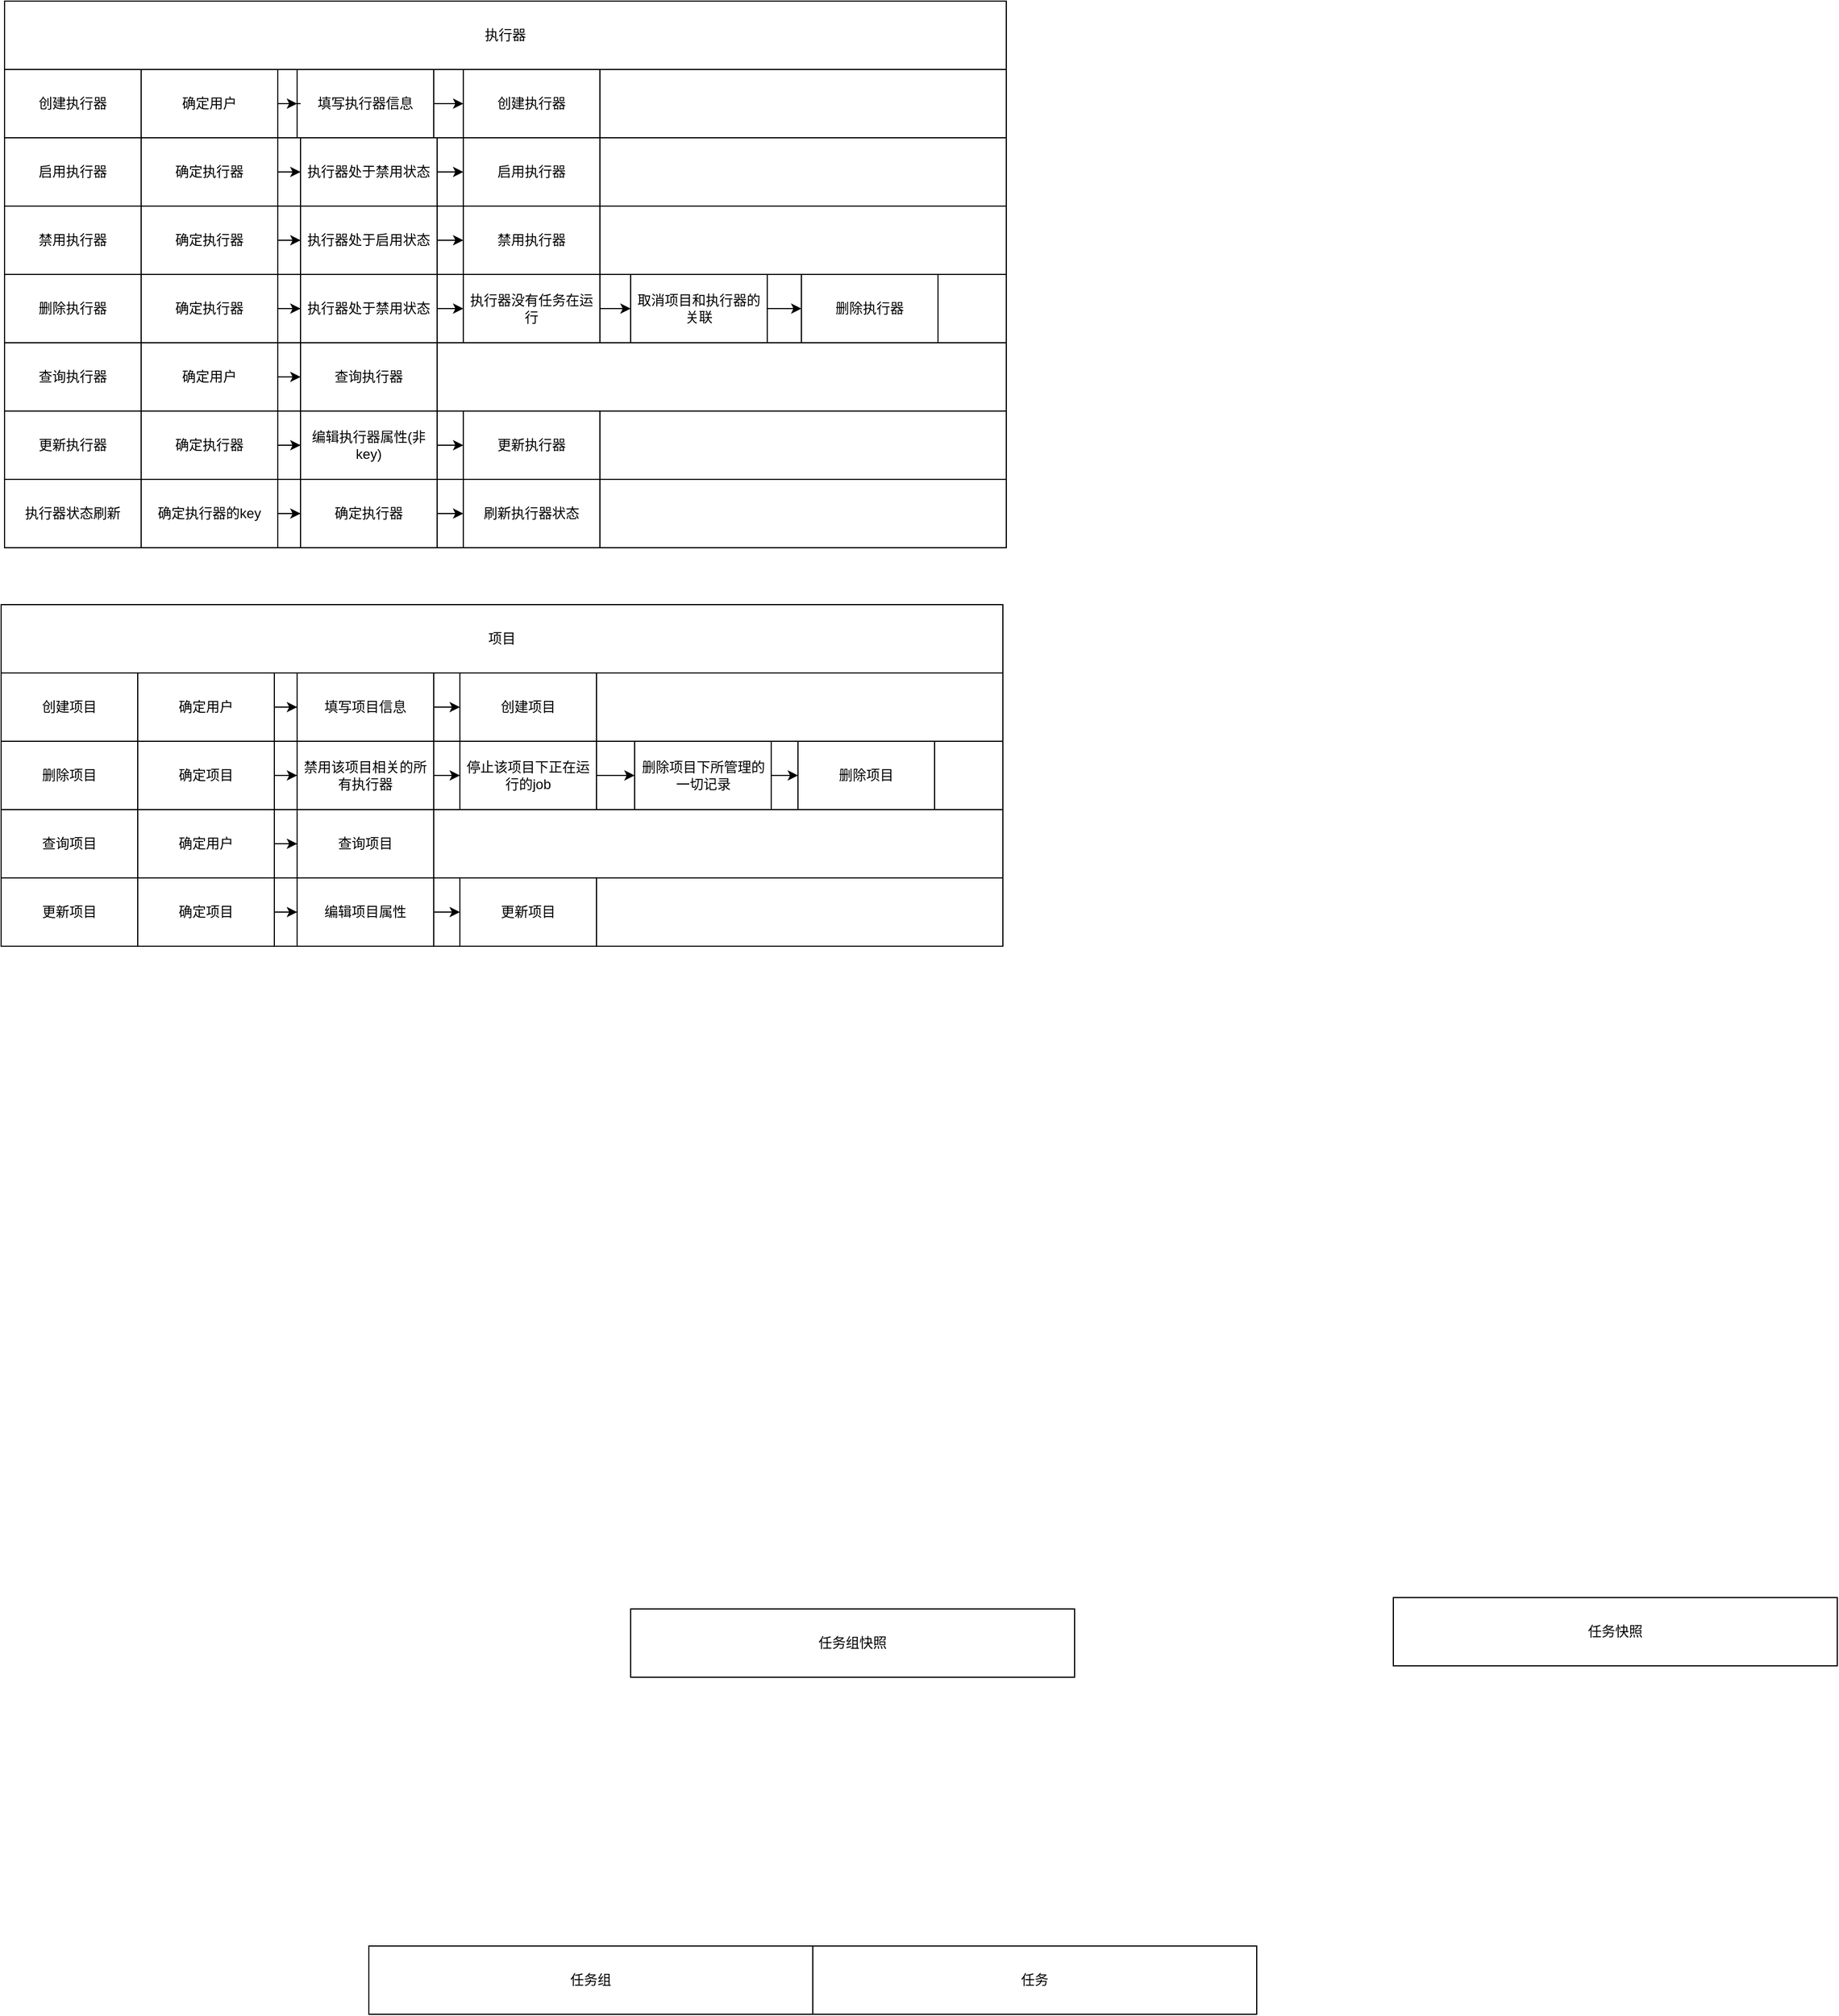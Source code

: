 <mxfile pages="1" version="11.2.5" type="github"><diagram id="QJy8FBquUg6471CI0mbo" name="Page-1"><mxGraphModel dx="2249" dy="1917" grid="1" gridSize="10" guides="1" tooltips="1" connect="1" arrows="1" fold="1" page="1" pageScale="1" pageWidth="827" pageHeight="1169" math="0" shadow="0"><root><mxCell id="0"/><mxCell id="1" parent="0"/><mxCell id="0YfJbAxWY2kfpbJMo5Ti-34" value="" style="rounded=0;whiteSpace=wrap;html=1;" vertex="1" parent="1"><mxGeometry x="-50" y="-400" width="880" height="420" as="geometry"/></mxCell><mxCell id="0YfJbAxWY2kfpbJMo5Ti-8" value="创建执行器" style="rounded=0;whiteSpace=wrap;html=1;" vertex="1" parent="1"><mxGeometry x="-50" y="-400" width="120" height="60" as="geometry"/></mxCell><mxCell id="0YfJbAxWY2kfpbJMo5Ti-10" value="启用执行器" style="rounded=0;whiteSpace=wrap;html=1;" vertex="1" parent="1"><mxGeometry x="-50" y="-340" width="120" height="60" as="geometry"/></mxCell><mxCell id="0YfJbAxWY2kfpbJMo5Ti-15" value="删除执行器" style="rounded=0;whiteSpace=wrap;html=1;" vertex="1" parent="1"><mxGeometry x="-50" y="-220" width="120" height="60" as="geometry"/></mxCell><mxCell id="0YfJbAxWY2kfpbJMo5Ti-26" value="执行器" style="rounded=0;whiteSpace=wrap;html=1;" vertex="1" parent="1"><mxGeometry x="-50" y="-460" width="880" height="60" as="geometry"/></mxCell><mxCell id="0YfJbAxWY2kfpbJMo5Ti-27" value="项目" style="rounded=0;whiteSpace=wrap;html=1;" vertex="1" parent="1"><mxGeometry x="-53" y="70" width="880" height="60" as="geometry"/></mxCell><mxCell id="0YfJbAxWY2kfpbJMo5Ti-28" value="任务组" style="rounded=0;whiteSpace=wrap;html=1;" vertex="1" parent="1"><mxGeometry x="270" y="1248" width="390" height="60" as="geometry"/></mxCell><mxCell id="0YfJbAxWY2kfpbJMo5Ti-29" value="任务" style="rounded=0;whiteSpace=wrap;html=1;" vertex="1" parent="1"><mxGeometry x="660" y="1248" width="390" height="60" as="geometry"/></mxCell><mxCell id="0YfJbAxWY2kfpbJMo5Ti-30" value="任务组快照" style="rounded=0;whiteSpace=wrap;html=1;" vertex="1" parent="1"><mxGeometry x="500" y="952" width="390" height="60" as="geometry"/></mxCell><mxCell id="0YfJbAxWY2kfpbJMo5Ti-31" value="任务快照" style="rounded=0;whiteSpace=wrap;html=1;" vertex="1" parent="1"><mxGeometry x="1170" y="942" width="390" height="60" as="geometry"/></mxCell><mxCell id="0YfJbAxWY2kfpbJMo5Ti-35" value="执行器状态刷新" style="rounded=0;whiteSpace=wrap;html=1;" vertex="1" parent="1"><mxGeometry x="-50" y="-40" width="120" height="60" as="geometry"/></mxCell><mxCell id="0YfJbAxWY2kfpbJMo5Ti-36" value="查询执行器" style="rounded=0;whiteSpace=wrap;html=1;" vertex="1" parent="1"><mxGeometry x="-50" y="-160" width="120" height="60" as="geometry"/></mxCell><mxCell id="0YfJbAxWY2kfpbJMo5Ti-43" value="" style="rounded=0;whiteSpace=wrap;html=1;" vertex="1" parent="1"><mxGeometry x="70" y="-400" width="760" height="60" as="geometry"/></mxCell><mxCell id="0YfJbAxWY2kfpbJMo5Ti-45" style="edgeStyle=orthogonalEdgeStyle;rounded=0;orthogonalLoop=1;jettySize=auto;html=1;entryX=0;entryY=0.5;entryDx=0;entryDy=0;" edge="1" parent="1" source="0YfJbAxWY2kfpbJMo5Ti-11" target="0YfJbAxWY2kfpbJMo5Ti-44"><mxGeometry relative="1" as="geometry"/></mxCell><mxCell id="0YfJbAxWY2kfpbJMo5Ti-11" value="填写执行器信息" style="rounded=0;whiteSpace=wrap;html=1;" vertex="1" parent="1"><mxGeometry x="207" y="-400" width="120" height="60" as="geometry"/></mxCell><mxCell id="0YfJbAxWY2kfpbJMo5Ti-44" value="创建执行器" style="rounded=0;whiteSpace=wrap;html=1;" vertex="1" parent="1"><mxGeometry x="353" y="-400" width="120" height="60" as="geometry"/></mxCell><mxCell id="0YfJbAxWY2kfpbJMo5Ti-46" value="" style="rounded=0;whiteSpace=wrap;html=1;" vertex="1" parent="1"><mxGeometry x="70" y="-340" width="760" height="60" as="geometry"/></mxCell><mxCell id="0YfJbAxWY2kfpbJMo5Ti-69" style="edgeStyle=orthogonalEdgeStyle;rounded=0;orthogonalLoop=1;jettySize=auto;html=1;entryX=0;entryY=0.5;entryDx=0;entryDy=0;" edge="1" parent="1" source="0YfJbAxWY2kfpbJMo5Ti-47" target="0YfJbAxWY2kfpbJMo5Ti-54"><mxGeometry relative="1" as="geometry"/></mxCell><mxCell id="0YfJbAxWY2kfpbJMo5Ti-47" value="确定执行器" style="rounded=0;whiteSpace=wrap;html=1;" vertex="1" parent="1"><mxGeometry x="70" y="-340" width="120" height="60" as="geometry"/></mxCell><mxCell id="0YfJbAxWY2kfpbJMo5Ti-48" value="启用执行器" style="rounded=0;whiteSpace=wrap;html=1;" vertex="1" parent="1"><mxGeometry x="353" y="-340" width="120" height="60" as="geometry"/></mxCell><mxCell id="0YfJbAxWY2kfpbJMo5Ti-50" value="" style="rounded=0;whiteSpace=wrap;html=1;" vertex="1" parent="1"><mxGeometry x="70" y="-220" width="760" height="60" as="geometry"/></mxCell><mxCell id="0YfJbAxWY2kfpbJMo5Ti-57" style="edgeStyle=orthogonalEdgeStyle;rounded=0;orthogonalLoop=1;jettySize=auto;html=1;entryX=0;entryY=0.5;entryDx=0;entryDy=0;" edge="1" parent="1" source="0YfJbAxWY2kfpbJMo5Ti-51" target="0YfJbAxWY2kfpbJMo5Ti-52"><mxGeometry relative="1" as="geometry"/></mxCell><mxCell id="0YfJbAxWY2kfpbJMo5Ti-51" value="确定执行器" style="rounded=0;whiteSpace=wrap;html=1;" vertex="1" parent="1"><mxGeometry x="70" y="-220" width="120" height="60" as="geometry"/></mxCell><mxCell id="0YfJbAxWY2kfpbJMo5Ti-59" style="edgeStyle=orthogonalEdgeStyle;rounded=0;orthogonalLoop=1;jettySize=auto;html=1;entryX=0;entryY=0.5;entryDx=0;entryDy=0;" edge="1" parent="1" source="0YfJbAxWY2kfpbJMo5Ti-52" target="0YfJbAxWY2kfpbJMo5Ti-58"><mxGeometry relative="1" as="geometry"/></mxCell><mxCell id="0YfJbAxWY2kfpbJMo5Ti-52" value="执行器处于禁用状态" style="rounded=0;whiteSpace=wrap;html=1;" vertex="1" parent="1"><mxGeometry x="210" y="-220" width="120" height="60" as="geometry"/></mxCell><mxCell id="0YfJbAxWY2kfpbJMo5Ti-62" style="edgeStyle=orthogonalEdgeStyle;rounded=0;orthogonalLoop=1;jettySize=auto;html=1;entryX=0;entryY=0.5;entryDx=0;entryDy=0;" edge="1" parent="1" source="0YfJbAxWY2kfpbJMo5Ti-53" target="0YfJbAxWY2kfpbJMo5Ti-60"><mxGeometry relative="1" as="geometry"/></mxCell><mxCell id="0YfJbAxWY2kfpbJMo5Ti-53" value="取消项目和执行器的关联" style="rounded=0;whiteSpace=wrap;html=1;" vertex="1" parent="1"><mxGeometry x="500" y="-220" width="120" height="60" as="geometry"/></mxCell><mxCell id="0YfJbAxWY2kfpbJMo5Ti-70" style="edgeStyle=orthogonalEdgeStyle;rounded=0;orthogonalLoop=1;jettySize=auto;html=1;entryX=0;entryY=0.5;entryDx=0;entryDy=0;" edge="1" parent="1" source="0YfJbAxWY2kfpbJMo5Ti-54" target="0YfJbAxWY2kfpbJMo5Ti-48"><mxGeometry relative="1" as="geometry"/></mxCell><mxCell id="0YfJbAxWY2kfpbJMo5Ti-54" value="执行器处于禁用状态" style="rounded=0;whiteSpace=wrap;html=1;" vertex="1" parent="1"><mxGeometry x="210" y="-340" width="120" height="60" as="geometry"/></mxCell><mxCell id="0YfJbAxWY2kfpbJMo5Ti-61" style="edgeStyle=orthogonalEdgeStyle;rounded=0;orthogonalLoop=1;jettySize=auto;html=1;entryX=0;entryY=0.5;entryDx=0;entryDy=0;" edge="1" parent="1" source="0YfJbAxWY2kfpbJMo5Ti-58" target="0YfJbAxWY2kfpbJMo5Ti-53"><mxGeometry relative="1" as="geometry"/></mxCell><mxCell id="0YfJbAxWY2kfpbJMo5Ti-58" value="执行器没有任务在运行" style="rounded=0;whiteSpace=wrap;html=1;" vertex="1" parent="1"><mxGeometry x="353" y="-220" width="120" height="60" as="geometry"/></mxCell><mxCell id="0YfJbAxWY2kfpbJMo5Ti-60" value="删除执行器" style="rounded=0;whiteSpace=wrap;html=1;" vertex="1" parent="1"><mxGeometry x="650" y="-220" width="120" height="60" as="geometry"/></mxCell><mxCell id="0YfJbAxWY2kfpbJMo5Ti-63" value="" style="rounded=0;whiteSpace=wrap;html=1;" vertex="1" parent="1"><mxGeometry x="70" y="-160" width="760" height="60" as="geometry"/></mxCell><mxCell id="0YfJbAxWY2kfpbJMo5Ti-64" value="查询执行器" style="rounded=0;whiteSpace=wrap;html=1;" vertex="1" parent="1"><mxGeometry x="210" y="-160" width="120" height="60" as="geometry"/></mxCell><mxCell id="0YfJbAxWY2kfpbJMo5Ti-66" style="edgeStyle=orthogonalEdgeStyle;rounded=0;orthogonalLoop=1;jettySize=auto;html=1;entryX=0;entryY=0.5;entryDx=0;entryDy=0;" edge="1" parent="1" source="0YfJbAxWY2kfpbJMo5Ti-65" target="0YfJbAxWY2kfpbJMo5Ti-64"><mxGeometry relative="1" as="geometry"/></mxCell><mxCell id="0YfJbAxWY2kfpbJMo5Ti-65" value="确定用户" style="rounded=0;whiteSpace=wrap;html=1;" vertex="1" parent="1"><mxGeometry x="70" y="-160" width="120" height="60" as="geometry"/></mxCell><mxCell id="0YfJbAxWY2kfpbJMo5Ti-67" value="禁用执行器" style="rounded=0;whiteSpace=wrap;html=1;" vertex="1" parent="1"><mxGeometry x="-50" y="-280" width="120" height="60" as="geometry"/></mxCell><mxCell id="0YfJbAxWY2kfpbJMo5Ti-68" value="" style="rounded=0;whiteSpace=wrap;html=1;" vertex="1" parent="1"><mxGeometry x="70" y="-280" width="760" height="60" as="geometry"/></mxCell><mxCell id="0YfJbAxWY2kfpbJMo5Ti-75" style="edgeStyle=orthogonalEdgeStyle;rounded=0;orthogonalLoop=1;jettySize=auto;html=1;entryX=0;entryY=0.5;entryDx=0;entryDy=0;" edge="1" parent="1" source="0YfJbAxWY2kfpbJMo5Ti-71" target="0YfJbAxWY2kfpbJMo5Ti-72"><mxGeometry relative="1" as="geometry"/></mxCell><mxCell id="0YfJbAxWY2kfpbJMo5Ti-71" value="确定执行器" style="rounded=0;whiteSpace=wrap;html=1;" vertex="1" parent="1"><mxGeometry x="70" y="-280" width="120" height="60" as="geometry"/></mxCell><mxCell id="0YfJbAxWY2kfpbJMo5Ti-74" style="edgeStyle=orthogonalEdgeStyle;rounded=0;orthogonalLoop=1;jettySize=auto;html=1;entryX=0;entryY=0.5;entryDx=0;entryDy=0;" edge="1" parent="1" source="0YfJbAxWY2kfpbJMo5Ti-72" target="0YfJbAxWY2kfpbJMo5Ti-73"><mxGeometry relative="1" as="geometry"/></mxCell><mxCell id="0YfJbAxWY2kfpbJMo5Ti-72" value="执行器处于启用状态" style="rounded=0;whiteSpace=wrap;html=1;" vertex="1" parent="1"><mxGeometry x="210" y="-280" width="120" height="60" as="geometry"/></mxCell><mxCell id="0YfJbAxWY2kfpbJMo5Ti-73" value="禁用执行器" style="rounded=0;whiteSpace=wrap;html=1;" vertex="1" parent="1"><mxGeometry x="353" y="-280" width="120" height="60" as="geometry"/></mxCell><mxCell id="0YfJbAxWY2kfpbJMo5Ti-76" value="更新执行器" style="rounded=0;whiteSpace=wrap;html=1;" vertex="1" parent="1"><mxGeometry x="-50" y="-100" width="120" height="60" as="geometry"/></mxCell><mxCell id="0YfJbAxWY2kfpbJMo5Ti-77" value="" style="rounded=0;whiteSpace=wrap;html=1;" vertex="1" parent="1"><mxGeometry x="70" y="-100" width="760" height="60" as="geometry"/></mxCell><mxCell id="0YfJbAxWY2kfpbJMo5Ti-80" style="edgeStyle=orthogonalEdgeStyle;rounded=0;orthogonalLoop=1;jettySize=auto;html=1;entryX=0;entryY=0.5;entryDx=0;entryDy=0;" edge="1" parent="1" source="0YfJbAxWY2kfpbJMo5Ti-78" target="0YfJbAxWY2kfpbJMo5Ti-79"><mxGeometry relative="1" as="geometry"/></mxCell><mxCell id="0YfJbAxWY2kfpbJMo5Ti-78" value="确定执行器" style="rounded=0;whiteSpace=wrap;html=1;" vertex="1" parent="1"><mxGeometry x="70" y="-100" width="120" height="60" as="geometry"/></mxCell><mxCell id="0YfJbAxWY2kfpbJMo5Ti-82" style="edgeStyle=orthogonalEdgeStyle;rounded=0;orthogonalLoop=1;jettySize=auto;html=1;entryX=0;entryY=0.5;entryDx=0;entryDy=0;" edge="1" parent="1" source="0YfJbAxWY2kfpbJMo5Ti-79" target="0YfJbAxWY2kfpbJMo5Ti-81"><mxGeometry relative="1" as="geometry"/></mxCell><mxCell id="0YfJbAxWY2kfpbJMo5Ti-79" value="编辑执行器属性(非key)" style="rounded=0;whiteSpace=wrap;html=1;" vertex="1" parent="1"><mxGeometry x="210" y="-100" width="120" height="60" as="geometry"/></mxCell><mxCell id="0YfJbAxWY2kfpbJMo5Ti-81" value="更新执行器" style="rounded=0;whiteSpace=wrap;html=1;" vertex="1" parent="1"><mxGeometry x="353" y="-100" width="120" height="60" as="geometry"/></mxCell><mxCell id="0YfJbAxWY2kfpbJMo5Ti-83" value="" style="rounded=0;whiteSpace=wrap;html=1;" vertex="1" parent="1"><mxGeometry x="70" y="-40" width="760" height="60" as="geometry"/></mxCell><mxCell id="0YfJbAxWY2kfpbJMo5Ti-86" style="edgeStyle=orthogonalEdgeStyle;rounded=0;orthogonalLoop=1;jettySize=auto;html=1;entryX=0;entryY=0.5;entryDx=0;entryDy=0;" edge="1" parent="1" source="0YfJbAxWY2kfpbJMo5Ti-84" target="0YfJbAxWY2kfpbJMo5Ti-85"><mxGeometry relative="1" as="geometry"/></mxCell><mxCell id="0YfJbAxWY2kfpbJMo5Ti-84" value="确定执行器的key" style="rounded=0;whiteSpace=wrap;html=1;" vertex="1" parent="1"><mxGeometry x="70" y="-40" width="120" height="60" as="geometry"/></mxCell><mxCell id="0YfJbAxWY2kfpbJMo5Ti-88" style="edgeStyle=orthogonalEdgeStyle;rounded=0;orthogonalLoop=1;jettySize=auto;html=1;entryX=0;entryY=0.5;entryDx=0;entryDy=0;" edge="1" parent="1" source="0YfJbAxWY2kfpbJMo5Ti-85" target="0YfJbAxWY2kfpbJMo5Ti-87"><mxGeometry relative="1" as="geometry"/></mxCell><mxCell id="0YfJbAxWY2kfpbJMo5Ti-85" value="确定执行器" style="rounded=0;whiteSpace=wrap;html=1;" vertex="1" parent="1"><mxGeometry x="210" y="-40" width="120" height="60" as="geometry"/></mxCell><mxCell id="0YfJbAxWY2kfpbJMo5Ti-87" value="刷新执行器状态" style="rounded=0;whiteSpace=wrap;html=1;" vertex="1" parent="1"><mxGeometry x="353" y="-40" width="120" height="60" as="geometry"/></mxCell><mxCell id="0YfJbAxWY2kfpbJMo5Ti-89" value="" style="rounded=0;whiteSpace=wrap;html=1;" vertex="1" parent="1"><mxGeometry x="-53" y="130" width="880" height="240" as="geometry"/></mxCell><mxCell id="0YfJbAxWY2kfpbJMo5Ti-90" value="创建项目" style="rounded=0;whiteSpace=wrap;html=1;" vertex="1" parent="1"><mxGeometry x="-53" y="130" width="120" height="60" as="geometry"/></mxCell><mxCell id="0YfJbAxWY2kfpbJMo5Ti-92" value="&lt;div&gt;删除项目&lt;/div&gt;" style="rounded=0;whiteSpace=wrap;html=1;" vertex="1" parent="1"><mxGeometry x="-53" y="190" width="120" height="60" as="geometry"/></mxCell><mxCell id="0YfJbAxWY2kfpbJMo5Ti-94" value="查询项目" style="rounded=0;whiteSpace=wrap;html=1;" vertex="1" parent="1"><mxGeometry x="-53" y="250" width="120" height="60" as="geometry"/></mxCell><mxCell id="0YfJbAxWY2kfpbJMo5Ti-95" value="" style="rounded=0;whiteSpace=wrap;html=1;" vertex="1" parent="1"><mxGeometry x="67" y="130" width="760" height="60" as="geometry"/></mxCell><mxCell id="0YfJbAxWY2kfpbJMo5Ti-96" style="edgeStyle=orthogonalEdgeStyle;rounded=0;orthogonalLoop=1;jettySize=auto;html=1;entryX=0;entryY=0.5;entryDx=0;entryDy=0;" edge="1" parent="1" source="0YfJbAxWY2kfpbJMo5Ti-97" target="0YfJbAxWY2kfpbJMo5Ti-98"><mxGeometry relative="1" as="geometry"/></mxCell><mxCell id="0YfJbAxWY2kfpbJMo5Ti-97" value="填写项目信息" style="rounded=0;whiteSpace=wrap;html=1;" vertex="1" parent="1"><mxGeometry x="207" y="130" width="120" height="60" as="geometry"/></mxCell><mxCell id="0YfJbAxWY2kfpbJMo5Ti-98" value="创建项目" style="rounded=0;whiteSpace=wrap;html=1;" vertex="1" parent="1"><mxGeometry x="350" y="130" width="120" height="60" as="geometry"/></mxCell><mxCell id="0YfJbAxWY2kfpbJMo5Ti-103" value="" style="rounded=0;whiteSpace=wrap;html=1;" vertex="1" parent="1"><mxGeometry x="67" y="190" width="760" height="60" as="geometry"/></mxCell><mxCell id="0YfJbAxWY2kfpbJMo5Ti-104" style="edgeStyle=orthogonalEdgeStyle;rounded=0;orthogonalLoop=1;jettySize=auto;html=1;entryX=0;entryY=0.5;entryDx=0;entryDy=0;" edge="1" parent="1" source="0YfJbAxWY2kfpbJMo5Ti-105" target="0YfJbAxWY2kfpbJMo5Ti-107"><mxGeometry relative="1" as="geometry"/></mxCell><mxCell id="0YfJbAxWY2kfpbJMo5Ti-105" value="确定项目" style="rounded=0;whiteSpace=wrap;html=1;" vertex="1" parent="1"><mxGeometry x="67" y="190" width="120" height="60" as="geometry"/></mxCell><mxCell id="0YfJbAxWY2kfpbJMo5Ti-106" style="edgeStyle=orthogonalEdgeStyle;rounded=0;orthogonalLoop=1;jettySize=auto;html=1;entryX=0;entryY=0.5;entryDx=0;entryDy=0;" edge="1" parent="1" source="0YfJbAxWY2kfpbJMo5Ti-107" target="0YfJbAxWY2kfpbJMo5Ti-113"><mxGeometry relative="1" as="geometry"/></mxCell><mxCell id="0YfJbAxWY2kfpbJMo5Ti-107" value="禁用该项目相关的所有执行器" style="rounded=0;whiteSpace=wrap;html=1;" vertex="1" parent="1"><mxGeometry x="207" y="190" width="120" height="60" as="geometry"/></mxCell><mxCell id="0YfJbAxWY2kfpbJMo5Ti-108" style="edgeStyle=orthogonalEdgeStyle;rounded=0;orthogonalLoop=1;jettySize=auto;html=1;entryX=0;entryY=0.5;entryDx=0;entryDy=0;" edge="1" parent="1" source="0YfJbAxWY2kfpbJMo5Ti-109" target="0YfJbAxWY2kfpbJMo5Ti-114"><mxGeometry relative="1" as="geometry"/></mxCell><mxCell id="0YfJbAxWY2kfpbJMo5Ti-109" value="删除项目下所管理的一切记录" style="rounded=0;whiteSpace=wrap;html=1;" vertex="1" parent="1"><mxGeometry x="503.5" y="190" width="120" height="60" as="geometry"/></mxCell><mxCell id="0YfJbAxWY2kfpbJMo5Ti-112" style="edgeStyle=orthogonalEdgeStyle;rounded=0;orthogonalLoop=1;jettySize=auto;html=1;entryX=0;entryY=0.5;entryDx=0;entryDy=0;" edge="1" parent="1" source="0YfJbAxWY2kfpbJMo5Ti-113" target="0YfJbAxWY2kfpbJMo5Ti-109"><mxGeometry relative="1" as="geometry"/></mxCell><mxCell id="0YfJbAxWY2kfpbJMo5Ti-113" value="停止该项目下正在运行的job" style="rounded=0;whiteSpace=wrap;html=1;" vertex="1" parent="1"><mxGeometry x="350" y="190" width="120" height="60" as="geometry"/></mxCell><mxCell id="0YfJbAxWY2kfpbJMo5Ti-114" value="删除项目" style="rounded=0;whiteSpace=wrap;html=1;" vertex="1" parent="1"><mxGeometry x="647" y="190" width="120" height="60" as="geometry"/></mxCell><mxCell id="0YfJbAxWY2kfpbJMo5Ti-115" value="" style="rounded=0;whiteSpace=wrap;html=1;" vertex="1" parent="1"><mxGeometry x="67" y="250" width="760" height="60" as="geometry"/></mxCell><mxCell id="0YfJbAxWY2kfpbJMo5Ti-116" value="查询项目" style="rounded=0;whiteSpace=wrap;html=1;" vertex="1" parent="1"><mxGeometry x="207" y="250" width="120" height="60" as="geometry"/></mxCell><mxCell id="0YfJbAxWY2kfpbJMo5Ti-117" style="edgeStyle=orthogonalEdgeStyle;rounded=0;orthogonalLoop=1;jettySize=auto;html=1;entryX=0;entryY=0.5;entryDx=0;entryDy=0;" edge="1" parent="1" source="0YfJbAxWY2kfpbJMo5Ti-118" target="0YfJbAxWY2kfpbJMo5Ti-116"><mxGeometry relative="1" as="geometry"/></mxCell><mxCell id="0YfJbAxWY2kfpbJMo5Ti-118" value="确定用户" style="rounded=0;whiteSpace=wrap;html=1;" vertex="1" parent="1"><mxGeometry x="67" y="250" width="120" height="60" as="geometry"/></mxCell><mxCell id="0YfJbAxWY2kfpbJMo5Ti-126" value="更新项目" style="rounded=0;whiteSpace=wrap;html=1;" vertex="1" parent="1"><mxGeometry x="-53" y="310" width="120" height="60" as="geometry"/></mxCell><mxCell id="0YfJbAxWY2kfpbJMo5Ti-127" value="" style="rounded=0;whiteSpace=wrap;html=1;" vertex="1" parent="1"><mxGeometry x="67" y="310" width="760" height="60" as="geometry"/></mxCell><mxCell id="0YfJbAxWY2kfpbJMo5Ti-128" style="edgeStyle=orthogonalEdgeStyle;rounded=0;orthogonalLoop=1;jettySize=auto;html=1;entryX=0;entryY=0.5;entryDx=0;entryDy=0;" edge="1" parent="1" source="0YfJbAxWY2kfpbJMo5Ti-129" target="0YfJbAxWY2kfpbJMo5Ti-131"><mxGeometry relative="1" as="geometry"/></mxCell><mxCell id="0YfJbAxWY2kfpbJMo5Ti-129" value="确定项目" style="rounded=0;whiteSpace=wrap;html=1;" vertex="1" parent="1"><mxGeometry x="67" y="310" width="120" height="60" as="geometry"/></mxCell><mxCell id="0YfJbAxWY2kfpbJMo5Ti-130" style="edgeStyle=orthogonalEdgeStyle;rounded=0;orthogonalLoop=1;jettySize=auto;html=1;entryX=0;entryY=0.5;entryDx=0;entryDy=0;" edge="1" parent="1" source="0YfJbAxWY2kfpbJMo5Ti-131" target="0YfJbAxWY2kfpbJMo5Ti-132"><mxGeometry relative="1" as="geometry"/></mxCell><mxCell id="0YfJbAxWY2kfpbJMo5Ti-131" value="编辑项目属性" style="rounded=0;whiteSpace=wrap;html=1;" vertex="1" parent="1"><mxGeometry x="207" y="310" width="120" height="60" as="geometry"/></mxCell><mxCell id="0YfJbAxWY2kfpbJMo5Ti-132" value="更新项目" style="rounded=0;whiteSpace=wrap;html=1;" vertex="1" parent="1"><mxGeometry x="350" y="310" width="120" height="60" as="geometry"/></mxCell><mxCell id="0YfJbAxWY2kfpbJMo5Ti-140" style="edgeStyle=orthogonalEdgeStyle;rounded=0;orthogonalLoop=1;jettySize=auto;html=1;entryX=0;entryY=0.5;entryDx=0;entryDy=0;" edge="1" parent="1" source="0YfJbAxWY2kfpbJMo5Ti-139" target="0YfJbAxWY2kfpbJMo5Ti-11"><mxGeometry relative="1" as="geometry"/></mxCell><mxCell id="0YfJbAxWY2kfpbJMo5Ti-139" value="确定用户" style="rounded=0;whiteSpace=wrap;html=1;" vertex="1" parent="1"><mxGeometry x="70" y="-400" width="120" height="60" as="geometry"/></mxCell><mxCell id="0YfJbAxWY2kfpbJMo5Ti-142" style="edgeStyle=orthogonalEdgeStyle;rounded=0;orthogonalLoop=1;jettySize=auto;html=1;entryX=0;entryY=0.5;entryDx=0;entryDy=0;" edge="1" parent="1" source="0YfJbAxWY2kfpbJMo5Ti-141" target="0YfJbAxWY2kfpbJMo5Ti-97"><mxGeometry relative="1" as="geometry"/></mxCell><mxCell id="0YfJbAxWY2kfpbJMo5Ti-141" value="确定用户" style="rounded=0;whiteSpace=wrap;html=1;" vertex="1" parent="1"><mxGeometry x="67" y="130" width="120" height="60" as="geometry"/></mxCell></root></mxGraphModel></diagram></mxfile>